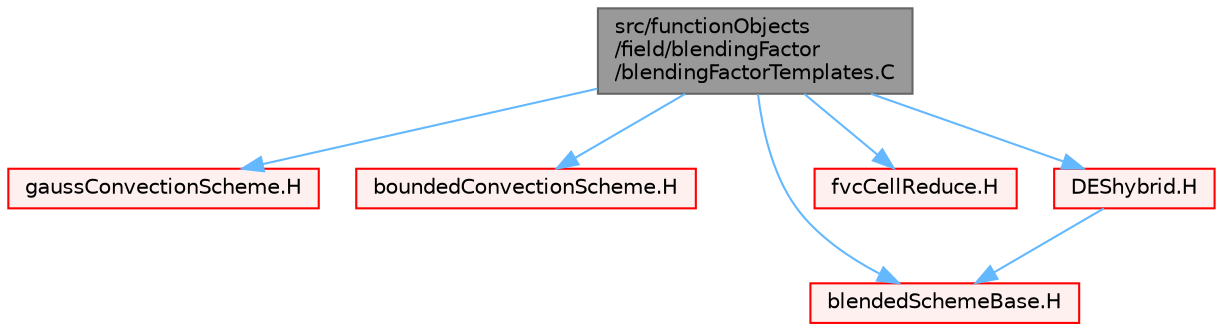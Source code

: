 digraph "src/functionObjects/field/blendingFactor/blendingFactorTemplates.C"
{
 // LATEX_PDF_SIZE
  bgcolor="transparent";
  edge [fontname=Helvetica,fontsize=10,labelfontname=Helvetica,labelfontsize=10];
  node [fontname=Helvetica,fontsize=10,shape=box,height=0.2,width=0.4];
  Node1 [id="Node000001",label="src/functionObjects\l/field/blendingFactor\l/blendingFactorTemplates.C",height=0.2,width=0.4,color="gray40", fillcolor="grey60", style="filled", fontcolor="black",tooltip=" "];
  Node1 -> Node2 [id="edge1_Node000001_Node000002",color="steelblue1",style="solid",tooltip=" "];
  Node2 [id="Node000002",label="gaussConvectionScheme.H",height=0.2,width=0.4,color="red", fillcolor="#FFF0F0", style="filled",URL="$gaussConvectionScheme_8H.html",tooltip=" "];
  Node1 -> Node151 [id="edge2_Node000001_Node000151",color="steelblue1",style="solid",tooltip=" "];
  Node151 [id="Node000151",label="boundedConvectionScheme.H",height=0.2,width=0.4,color="red", fillcolor="#FFF0F0", style="filled",URL="$boundedConvectionScheme_8H.html",tooltip=" "];
  Node1 -> Node152 [id="edge3_Node000001_Node000152",color="steelblue1",style="solid",tooltip=" "];
  Node152 [id="Node000152",label="blendedSchemeBase.H",height=0.2,width=0.4,color="red", fillcolor="#FFF0F0", style="filled",URL="$blendedSchemeBase_8H.html",tooltip=" "];
  Node1 -> Node153 [id="edge4_Node000001_Node000153",color="steelblue1",style="solid",tooltip=" "];
  Node153 [id="Node000153",label="fvcCellReduce.H",height=0.2,width=0.4,color="red", fillcolor="#FFF0F0", style="filled",URL="$fvcCellReduce_8H.html",tooltip="Construct a volume field from a surface field using a combine operator."];
  Node1 -> Node154 [id="edge5_Node000001_Node000154",color="steelblue1",style="solid",tooltip=" "];
  Node154 [id="Node000154",label="DEShybrid.H",height=0.2,width=0.4,color="red", fillcolor="#FFF0F0", style="filled",URL="$DEShybrid_8H.html",tooltip=" "];
  Node154 -> Node152 [id="edge6_Node000154_Node000152",color="steelblue1",style="solid",tooltip=" "];
}
